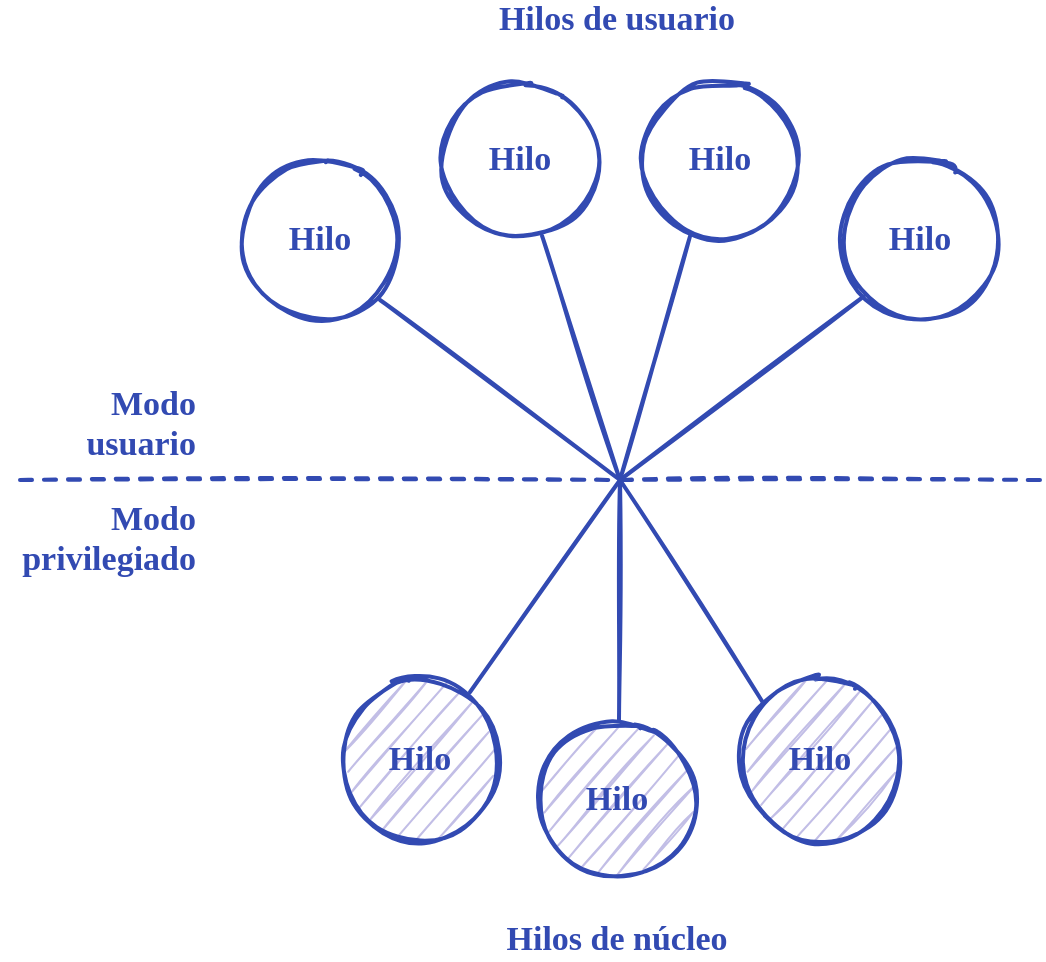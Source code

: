 <mxfile version="14.4.7" type="google"><diagram id="akEowiJKr_ScigKzrRVM" name="Page-1"><mxGraphModel dx="-18" dy="228" grid="1" gridSize="10" guides="1" tooltips="1" connect="1" arrows="1" fold="1" page="1" pageScale="1" pageWidth="689" pageHeight="517" math="0" shadow="0"><root><mxCell id="0"/><mxCell id="1" parent="0"/><mxCell id="lgN72yZ7XG6kfilp9ZLk-10" value="Modo&#10;privilegiado" style="text;strokeColor=none;fillColor=none;align=right;verticalAlign=middle;rounded=0;shadow=0;sketch=1;fontFamily=Ink Free;fontSize=17;fontStyle=1;fontColor=#324ab2;spacingBottom=5;" parent="1" vertex="1"><mxGeometry x="1430" y="786" width="100" height="40" as="geometry"/></mxCell><mxCell id="lgN72yZ7XG6kfilp9ZLk-11" value="Hilo" style="ellipse;aspect=fixed;rounded=0;shadow=0;fontFamily=Ink Free;fontSize=17;strokeWidth=2;spacing=20;sketch=1;align=center;strokeColor=#324ab2;fontColor=#324ab2;fillColor=#c2bee6;fontStyle=1;spacingBottom=5;" parent="1" vertex="1"><mxGeometry x="1698.5" y="896" width="80" height="80" as="geometry"/></mxCell><mxCell id="lgN72yZ7XG6kfilp9ZLk-14" value="Hilo" style="ellipse;aspect=fixed;rounded=0;shadow=0;fontFamily=Ink Free;fontSize=17;strokeWidth=2;fillColor=none;spacing=20;sketch=1;align=center;strokeColor=#324ab2;fontColor=#324ab2;fontStyle=1;spacingBottom=5;" parent="1" vertex="1"><mxGeometry x="1550" y="616" width="80" height="80" as="geometry"/></mxCell><mxCell id="lgN72yZ7XG6kfilp9ZLk-15" value="Hilo" style="ellipse;aspect=fixed;rounded=0;shadow=0;fontFamily=Ink Free;fontSize=17;strokeWidth=2;fillColor=none;spacing=20;sketch=1;align=center;strokeColor=#324ab2;fontColor=#324ab2;fontStyle=1;spacingBottom=5;" parent="1" vertex="1"><mxGeometry x="1850" y="616" width="80" height="80" as="geometry"/></mxCell><mxCell id="lgN72yZ7XG6kfilp9ZLk-16" value="" style="endArrow=none;strokeWidth=2;rounded=0;shadow=0;fontFamily=Ink Free;fontSize=17;spacing=20;sketch=1;dashed=1;strokeColor=#324ab2;fontColor=#324ab2;fontStyle=1;spacingBottom=5;" parent="1" edge="1"><mxGeometry width="50" height="50" relative="1" as="geometry"><mxPoint x="1740" y="776" as="sourcePoint"/><mxPoint x="1950" y="776" as="targetPoint"/></mxGeometry></mxCell><mxCell id="lgN72yZ7XG6kfilp9ZLk-17" value="Hilo" style="ellipse;aspect=fixed;rounded=0;shadow=0;fontFamily=Ink Free;fontSize=17;strokeWidth=2;spacing=20;sketch=1;align=center;strokeColor=#324ab2;fontColor=#324ab2;fillColor=#c2bee6;fontStyle=1;spacingBottom=5;" parent="1" vertex="1"><mxGeometry x="1600" y="876" width="80" height="80" as="geometry"/></mxCell><mxCell id="lgN72yZ7XG6kfilp9ZLk-18" value="Hilo" style="ellipse;aspect=fixed;rounded=0;shadow=0;fontFamily=Ink Free;fontSize=17;strokeWidth=2;spacing=20;sketch=1;align=center;strokeColor=#324ab2;fontColor=#324ab2;fillColor=#c2bee6;fontStyle=1;spacingBottom=5;" parent="1" vertex="1"><mxGeometry x="1800" y="876" width="80" height="80" as="geometry"/></mxCell><mxCell id="lgN72yZ7XG6kfilp9ZLk-20" value="Hilos de usuario" style="text;fillColor=none;align=center;verticalAlign=middle;rounded=0;shadow=0;fontFamily=Ink Free;fontSize=17;strokeWidth=2;spacing=20;sketch=1;fontStyle=1;fontColor=#324ab2;spacingBottom=5;" parent="1" vertex="1"><mxGeometry x="1658.5" y="536" width="160" height="20" as="geometry"/></mxCell><mxCell id="lgN72yZ7XG6kfilp9ZLk-21" value="Hilos de núcleo" style="text;fillColor=none;align=center;verticalAlign=middle;rounded=0;shadow=0;fontFamily=Ink Free;fontSize=17;strokeWidth=2;spacing=20;sketch=1;fontStyle=1;fontColor=#324ab2;spacingBottom=5;" parent="1" vertex="1"><mxGeometry x="1658.5" y="996" width="160" height="20" as="geometry"/></mxCell><mxCell id="lgN72yZ7XG6kfilp9ZLk-25" value="Modo&#10;usuario" style="text;strokeColor=none;fillColor=none;align=right;verticalAlign=middle;rounded=0;shadow=0;sketch=1;fontFamily=Ink Free;fontSize=17;fontStyle=1;fontColor=#324ab2;spacingBottom=5;" parent="1" vertex="1"><mxGeometry x="1460" y="731" width="70" height="35" as="geometry"/></mxCell><mxCell id="lgN72yZ7XG6kfilp9ZLk-64" value="" style="endArrow=none;strokeWidth=2;rounded=0;shadow=0;fontFamily=Ink Free;fontSize=17;spacing=20;sketch=1;dashed=1;strokeColor=#324ab2;fontColor=#324ab2;fontStyle=1;spacingBottom=5;" parent="1" edge="1"><mxGeometry width="50" height="50" relative="1" as="geometry"><mxPoint x="1440" y="776" as="sourcePoint"/><mxPoint x="1740" y="776" as="targetPoint"/></mxGeometry></mxCell><mxCell id="lgN72yZ7XG6kfilp9ZLk-76" value="" style="rounded=0;orthogonalLoop=1;jettySize=auto;exitX=0.5;exitY=0;exitDx=0;exitDy=0;strokeWidth=2;shadow=0;fontFamily=Ink Free;fontSize=17;spacing=20;endArrow=none;sketch=1;strokeColor=#324ab2;fontColor=#324ab2;fontStyle=1;spacingBottom=5;" parent="1" edge="1"><mxGeometry relative="1" as="geometry"><mxPoint x="1739.5" y="896" as="sourcePoint"/><mxPoint x="1740" y="776" as="targetPoint"/></mxGeometry></mxCell><mxCell id="lgN72yZ7XG6kfilp9ZLk-77" value="" style="rounded=0;orthogonalLoop=1;jettySize=auto;exitX=0.813;exitY=0.075;exitDx=0;exitDy=0;strokeWidth=2;shadow=0;fontFamily=Ink Free;fontSize=17;spacing=20;endArrow=none;sketch=1;exitPerimeter=0;strokeColor=#324ab2;fontColor=#324ab2;fontStyle=1;spacingBottom=5;" parent="1" source="lgN72yZ7XG6kfilp9ZLk-17" edge="1"><mxGeometry relative="1" as="geometry"><mxPoint x="1628.284" y="174.284" as="sourcePoint"/><mxPoint x="1740" y="776" as="targetPoint"/></mxGeometry></mxCell><mxCell id="lgN72yZ7XG6kfilp9ZLk-78" value="" style="rounded=0;orthogonalLoop=1;jettySize=auto;strokeWidth=2;shadow=0;fontFamily=Ink Free;fontSize=17;spacing=20;endArrow=none;sketch=1;entryX=0;entryY=0;entryDx=0;entryDy=0;strokeColor=#324ab2;fontColor=#324ab2;fontStyle=1;spacingBottom=5;" parent="1" target="lgN72yZ7XG6kfilp9ZLk-18" edge="1"><mxGeometry relative="1" as="geometry"><mxPoint x="1740" y="776" as="sourcePoint"/><mxPoint x="1750" y="786" as="targetPoint"/></mxGeometry></mxCell><mxCell id="lgN72yZ7XG6kfilp9ZLk-79" value="" style="rounded=0;orthogonalLoop=1;jettySize=auto;exitX=1;exitY=1;exitDx=0;exitDy=0;strokeWidth=2;shadow=0;fontFamily=Ink Free;fontSize=17;spacing=20;endArrow=none;sketch=1;strokeColor=#324ab2;fontColor=#324ab2;fontStyle=1;spacingBottom=5;" parent="1" edge="1"><mxGeometry relative="1" as="geometry"><mxPoint x="1620.004" y="686.004" as="sourcePoint"/><mxPoint x="1740" y="776" as="targetPoint"/></mxGeometry></mxCell><mxCell id="lgN72yZ7XG6kfilp9ZLk-80" value="" style="rounded=0;orthogonalLoop=1;jettySize=auto;strokeWidth=2;shadow=0;fontFamily=Ink Free;fontSize=17;spacing=20;endArrow=none;sketch=1;entryX=0;entryY=1;entryDx=0;entryDy=0;strokeColor=#324ab2;fontColor=#324ab2;fontStyle=1;spacingBottom=5;" parent="1" target="lgN72yZ7XG6kfilp9ZLk-15" edge="1"><mxGeometry relative="1" as="geometry"><mxPoint x="1740" y="776" as="sourcePoint"/><mxPoint x="1890" y="776" as="targetPoint"/></mxGeometry></mxCell><mxCell id="lgN72yZ7XG6kfilp9ZLk-87" value="Hilo" style="ellipse;aspect=fixed;rounded=0;shadow=0;fontFamily=Ink Free;fontSize=17;strokeWidth=2;fillColor=none;spacing=20;sketch=1;align=center;points=[[0.924,-0.382]];strokeColor=#324ab2;fontColor=#324ab2;fontStyle=1;spacingBottom=5;" parent="1" vertex="1"><mxGeometry x="1650" y="576" width="80" height="80" as="geometry"/></mxCell><mxCell id="lgN72yZ7XG6kfilp9ZLk-88" value="Hilo" style="ellipse;aspect=fixed;rounded=0;shadow=0;fontFamily=Ink Free;fontSize=17;strokeWidth=2;fillColor=none;spacing=20;sketch=1;align=center;;points=[[-0.924,-0.382]];strokeColor=#324ab2;fontColor=#324ab2;fontStyle=1;spacingBottom=5;" parent="1" vertex="1"><mxGeometry x="1750" y="576" width="80" height="80" as="geometry"/></mxCell><mxCell id="lgN72yZ7XG6kfilp9ZLk-89" value="" style="rounded=0;orthogonalLoop=1;jettySize=auto;exitX=0.638;exitY=0.975;exitDx=0;exitDy=0;strokeWidth=2;shadow=0;fontFamily=Ink Free;fontSize=17;spacing=20;endArrow=none;sketch=1;exitPerimeter=0;strokeColor=#324ab2;fontColor=#324ab2;fontStyle=1;spacingBottom=5;" parent="1" source="lgN72yZ7XG6kfilp9ZLk-87" edge="1"><mxGeometry relative="1" as="geometry"><mxPoint x="1630.004" y="696.004" as="sourcePoint"/><mxPoint x="1740" y="776" as="targetPoint"/></mxGeometry></mxCell><mxCell id="lgN72yZ7XG6kfilp9ZLk-90" value="" style="rounded=0;orthogonalLoop=1;jettySize=auto;strokeWidth=2;shadow=0;fontFamily=Ink Free;fontSize=17;spacing=20;endArrow=none;sketch=1;entryX=0.313;entryY=0.975;entryDx=0;entryDy=0;entryPerimeter=0;strokeColor=#324ab2;fontColor=#324ab2;fontStyle=1;spacingBottom=5;" parent="1" target="lgN72yZ7XG6kfilp9ZLk-88" edge="1"><mxGeometry relative="1" as="geometry"><mxPoint x="1740" y="776" as="sourcePoint"/><mxPoint x="1871.716" y="694.284" as="targetPoint"/></mxGeometry></mxCell></root></mxGraphModel></diagram></mxfile>